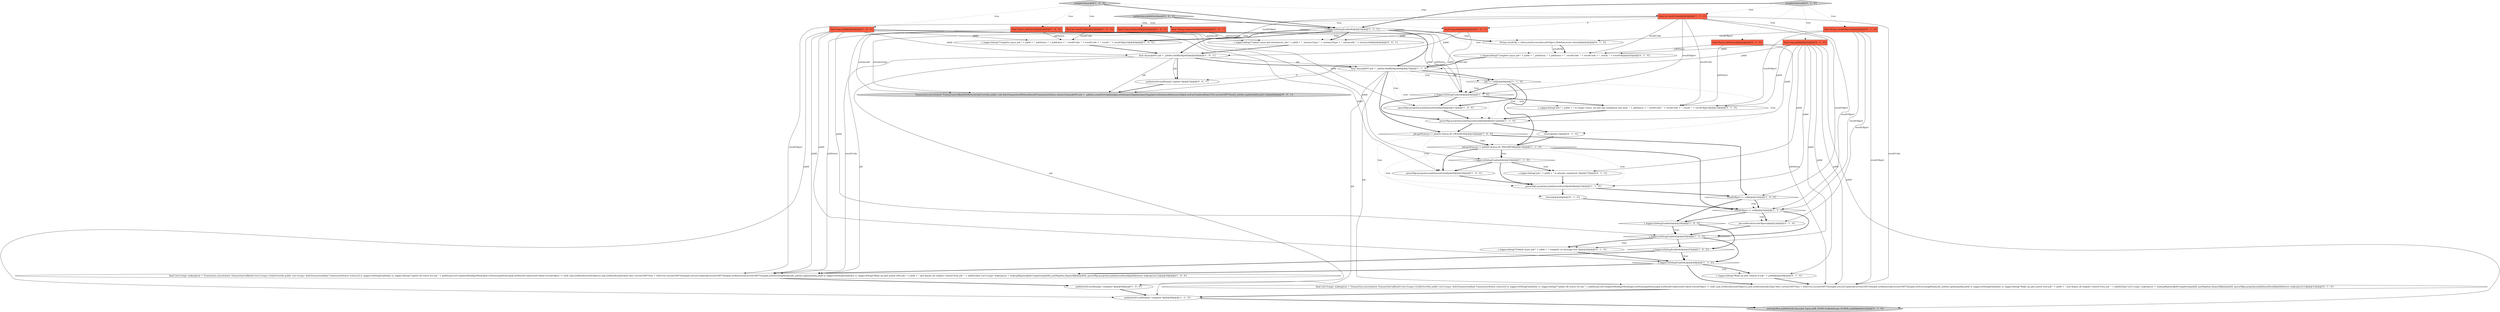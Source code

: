 digraph {
8 [style = filled, label = "s_logger.isDebugEnabled()@@@9@@@['1', '1', '0']", fillcolor = white, shape = diamond image = "AAA0AAABBB1BBB"];
15 [style = filled, label = "_queueMgr.purgeAsyncJobQueueItemId(jobId)@@@18@@@['1', '0', '0']", fillcolor = white, shape = ellipse image = "AAA0AAABBB1BBB"];
2 [style = filled, label = "resultObject != null@@@21@@@['1', '0', '0']", fillcolor = white, shape = diamond image = "AAA0AAABBB1BBB"];
14 [style = filled, label = "final AsyncJobVO job = _jobDao.findById(jobId)@@@6@@@['1', '0', '1']", fillcolor = white, shape = ellipse image = "AAA0AAABBB1BBB"];
26 [style = filled, label = "publishOnEventBus(job,\"complete\")@@@60@@@['1', '1', '0']", fillcolor = white, shape = ellipse image = "AAA0AAABBB1BBB"];
34 [style = filled, label = "completeAsyncJob['0', '1', '0']", fillcolor = lightgray, shape = diamond image = "AAA0AAABBB2BBB"];
46 [style = filled, label = "Transaction.execute(new TransactionCallbackNoReturn(){@Override public void doInTransactionWithoutResult(TransactionStatus status){AsyncJobVO job = _jobDao.createForUpdate()job.setInstanceType(instanceType)job.setInstanceId(instanceId)job.setLastUpdated(DateUtil.currentGMTTime())_jobDao.update(jobId,job)}})@@@8@@@['0', '0', '1']", fillcolor = lightgray, shape = ellipse image = "AAA0AAABBB3BBB"];
27 [style = filled, label = "final String resultObject@@@2@@@['0', '1', '0']", fillcolor = tomato, shape = box image = "AAA0AAABBB2BBB"];
36 [style = filled, label = "s_logger.debug(\"job-\" + jobId + \" no longer exists, we just log completion info here. \" + jobStatus + \", resultCode: \" + resultCode + \", result: \" + resultObject)@@@10@@@['0', '1', '0']", fillcolor = white, shape = ellipse image = "AAA0AAABBB2BBB"];
28 [style = filled, label = "s_logger.debug(\"Complete async job-\" + jobId + \", jobStatus: \" + jobStatus + \", resultCode: \" + resultCode + \", result: \" + resultObj)@@@5@@@['0', '1', '0']", fillcolor = white, shape = ellipse image = "AAA1AAABBB2BBB"];
13 [style = filled, label = "final AsyncJobVO job = _jobDao.findById(jobId)@@@7@@@['1', '1', '0']", fillcolor = white, shape = ellipse image = "AAA0AAABBB1BBB"];
38 [style = filled, label = "_messageBus.publish(null,AsyncJob.Topics.JOB_STATE,PublishScope.GLOBAL,jobId)@@@61@@@['0', '1', '0']", fillcolor = lightgray, shape = ellipse image = "AAA0AAABBB2BBB"];
29 [style = filled, label = "job.setResult(resultObject)@@@23@@@['0', '1', '0']", fillcolor = white, shape = ellipse image = "AAA0AAABBB2BBB"];
42 [style = filled, label = "final Long instanceId@@@2@@@['0', '0', '1']", fillcolor = tomato, shape = box image = "AAA0AAABBB3BBB"];
39 [style = filled, label = "return@@@13@@@['0', '1', '0']", fillcolor = white, shape = ellipse image = "AAA0AAABBB2BBB"];
9 [style = filled, label = "job.getStatus() != JobInfo.Status.IN_PROGRESS@@@14@@@['1', '0', '0']", fillcolor = white, shape = diamond image = "AAA0AAABBB1BBB"];
10 [style = filled, label = "s_logger.isDebugEnabled()@@@16@@@['1', '1', '0']", fillcolor = white, shape = diamond image = "AAA0AAABBB1BBB"];
25 [style = filled, label = "final int resultCode@@@2@@@['1', '1', '0']", fillcolor = tomato, shape = box image = "AAA0AAABBB1BBB"];
5 [style = filled, label = "s_logger.isDebugEnabled()@@@27@@@['1', '0', '0']", fillcolor = white, shape = diamond image = "AAA0AAABBB1BBB"];
12 [style = filled, label = "completeAsyncJob['1', '0', '0']", fillcolor = lightgray, shape = diamond image = "AAA0AAABBB1BBB"];
0 [style = filled, label = "s_logger.debug(\"Complete async job-\" + jobId + \", jobStatus: \" + jobStatus + \", resultCode: \" + resultCode + \", result: \" + resultObject)@@@4@@@['1', '0', '0']", fillcolor = white, shape = ellipse image = "AAA0AAABBB1BBB"];
6 [style = filled, label = "final Status jobStatus@@@2@@@['1', '0', '0']", fillcolor = tomato, shape = box image = "AAA0AAABBB1BBB"];
47 [style = filled, label = "updateAsyncJobAttachment['0', '0', '1']", fillcolor = lightgray, shape = diamond image = "AAA0AAABBB3BBB"];
11 [style = filled, label = "s_logger.isDebugEnabled()@@@24@@@['1', '0', '0']", fillcolor = white, shape = diamond image = "AAA0AAABBB1BBB"];
20 [style = filled, label = "_queueMgr.purgeAsyncJobQueueItemId(jobId)@@@12@@@['1', '1', '0']", fillcolor = white, shape = ellipse image = "AAA0AAABBB1BBB"];
32 [style = filled, label = "final Status jobStatus@@@2@@@['0', '1', '0']", fillcolor = tomato, shape = box image = "AAA0AAABBB2BBB"];
4 [style = filled, label = "final long jobId@@@2@@@['1', '0', '0']", fillcolor = tomato, shape = box image = "AAA0AAABBB1BBB"];
16 [style = filled, label = "_queueMgr.purgeAsyncJobQueueItemId(jobId)@@@19@@@['1', '1', '0']", fillcolor = white, shape = ellipse image = "AAA0AAABBB1BBB"];
3 [style = filled, label = "publishOnEventBus(job,\"complete\")@@@59@@@['1', '0', '0']", fillcolor = white, shape = ellipse image = "AAA0AAABBB1BBB"];
48 [style = filled, label = "final long jobId@@@2@@@['0', '0', '1']", fillcolor = tomato, shape = box image = "AAA0AAABBB3BBB"];
23 [style = filled, label = "job.getStatus() != JobInfo.Status.IN_PROGRESS@@@15@@@['1', '1', '0']", fillcolor = white, shape = diamond image = "AAA0AAABBB1BBB"];
45 [style = filled, label = "final String instanceType@@@2@@@['0', '0', '1']", fillcolor = tomato, shape = box image = "AAA0AAABBB3BBB"];
30 [style = filled, label = "s_logger.debug(\"Publish async job-\" + jobId + \" complete on message bus\")@@@26@@@['0', '1', '0']", fillcolor = white, shape = ellipse image = "AAA0AAABBB2BBB"];
22 [style = filled, label = "job == null@@@8@@@['1', '1', '0']", fillcolor = white, shape = diamond image = "AAA0AAABBB1BBB"];
19 [style = filled, label = "s_logger.isDebugEnabled()@@@3@@@['1', '1', '1']", fillcolor = white, shape = diamond image = "AAA0AAABBB1BBB"];
40 [style = filled, label = "return@@@20@@@['0', '1', '0']", fillcolor = white, shape = ellipse image = "AAA0AAABBB2BBB"];
43 [style = filled, label = "s_logger.debug(\"Update async-job attachment, job-\" + jobId + \", instanceType: \" + instanceType + \", instanceId: \" + instanceId)@@@4@@@['0', '0', '1']", fillcolor = white, shape = ellipse image = "AAA0AAABBB3BBB"];
37 [style = filled, label = "s_logger.debug(\"job-\" + jobId + \" is already completed.\")@@@17@@@['0', '1', '0']", fillcolor = white, shape = ellipse image = "AAA0AAABBB2BBB"];
18 [style = filled, label = "_queueMgr.purgeAsyncJobQueueItemId(jobId)@@@11@@@['1', '0', '0']", fillcolor = white, shape = ellipse image = "AAA0AAABBB1BBB"];
31 [style = filled, label = "s_logger.debug(\"Wake up jobs related to job-\" + jobId)@@@29@@@['0', '1', '0']", fillcolor = white, shape = ellipse image = "AAA0AAABBB2BBB"];
35 [style = filled, label = "final List<Long> wakeupList = Transaction.execute(new TransactionCallback<List<Long>>(){@Override public List<Long> doInTransaction(final TransactionStatus status){if (s_logger.isDebugEnabled()) {s_logger.debug(\"Update db status for job-\" + jobId)}job.setCompleteMsid(getMsid())job.setStatus(jobStatus)job.setResultCode(resultCode)if (resultObject != null) {job.setResult(resultObject)}{job.setResult(null)}final Date currentGMTTime = DateUtil.currentGMTTime()job.setLastUpdated(currentGMTTime)job.setRemoved(currentGMTTime)job.setExecutingMsid(null)_jobDao.update(jobId,job)if (s_logger.isDebugEnabled()) {s_logger.debug(\"Wake up jobs joined with job-\" + jobId + \" and disjoin all subjobs created from job- \" + jobId)}final List<Long> wakeupList = wakeupByJoinedJobCompletion(jobId)_joinMapDao.disjoinAllJobs(jobId)_queueMgr.purgeAsyncJobQueueItemId(jobId)return wakeupList}})@@@31@@@['0', '1', '0']", fillcolor = white, shape = ellipse image = "AAA0AAABBB2BBB"];
24 [style = filled, label = "s_logger.isDebugEnabled()@@@25@@@['1', '1', '0']", fillcolor = white, shape = diamond image = "AAA0AAABBB1BBB"];
7 [style = filled, label = "final List<Long> wakeupList = Transaction.execute(new TransactionCallback<List<Long>>(){@Override public List<Long> doInTransaction(final TransactionStatus status){if (s_logger.isDebugEnabled()) {s_logger.debug(\"Update db status for job-\" + jobId)}job.setCompleteMsid(getMsid())job.setStatus(jobStatus)job.setResultCode(resultCode)if (resultObject != null) {job.setResult(resultObject)}{job.setResult(null)}final Date currentGMTTime = DateUtil.currentGMTTime()job.setLastUpdated(currentGMTTime)job.setRemoved(currentGMTTime)job.setExecutingMsid(null)_jobDao.update(jobId,job)if (s_logger.isDebugEnabled()) {s_logger.debug(\"Wake up jobs joined with job-\" + jobId + \" and disjoin all subjobs created from job- \" + jobId)}final List<Long> wakeupList = wakeupByJoinedJobCompletion(jobId)_joinMapDao.disjoinAllJobs(jobId)_queueMgr.purgeAsyncJobQueueItemId(jobId)return wakeupList}})@@@30@@@['1', '0', '0']", fillcolor = white, shape = ellipse image = "AAA0AAABBB1BBB"];
17 [style = filled, label = "resultObject != null@@@22@@@['1', '1', '0']", fillcolor = white, shape = diamond image = "AAA0AAABBB1BBB"];
21 [style = filled, label = "final int resultCode@@@2@@@['1', '0', '0']", fillcolor = tomato, shape = box image = "AAA0AAABBB1BBB"];
41 [style = filled, label = "String resultObj = obfuscatePassword(resultObject,HidePassword.value())@@@4@@@['0', '1', '0']", fillcolor = white, shape = ellipse image = "AAA0AAABBB2BBB"];
1 [style = filled, label = "s_logger.isDebugEnabled()@@@28@@@['1', '1', '0']", fillcolor = white, shape = diamond image = "AAA0AAABBB1BBB"];
33 [style = filled, label = "final long jobId@@@2@@@['0', '1', '0']", fillcolor = tomato, shape = box image = "AAA0AAABBB2BBB"];
44 [style = filled, label = "publishOnEventBus(job,\"update\")@@@7@@@['0', '0', '1']", fillcolor = white, shape = ellipse image = "AAA0AAABBB3BBB"];
12->25 [style = dotted, label="true"];
4->24 [style = solid, label="jobId"];
27->29 [style = solid, label="resultObject"];
19->0 [style = dotted, label="true"];
28->13 [style = bold, label=""];
26->38 [style = bold, label=""];
22->39 [style = dotted, label="true"];
18->20 [style = bold, label=""];
47->48 [style = dotted, label="true"];
23->10 [style = bold, label=""];
33->30 [style = solid, label="jobId"];
36->20 [style = bold, label=""];
5->1 [style = bold, label=""];
25->17 [style = solid, label="resultObject"];
22->20 [style = dotted, label="true"];
19->0 [style = bold, label=""];
25->35 [style = solid, label="resultCode"];
14->7 [style = solid, label="job"];
45->46 [style = solid, label="instanceType"];
2->17 [style = bold, label=""];
19->43 [style = bold, label=""];
43->14 [style = bold, label=""];
14->3 [style = solid, label="job"];
42->43 [style = solid, label="instanceId"];
6->7 [style = solid, label="jobStatus"];
15->16 [style = bold, label=""];
13->22 [style = dotted, label="true"];
10->15 [style = bold, label=""];
21->0 [style = solid, label="resultCode"];
8->36 [style = dotted, label="true"];
13->9 [style = bold, label=""];
24->5 [style = bold, label=""];
35->26 [style = bold, label=""];
25->36 [style = solid, label="resultCode"];
8->20 [style = bold, label=""];
37->16 [style = bold, label=""];
27->36 [style = solid, label="resultObject"];
16->40 [style = bold, label=""];
19->43 [style = dotted, label="true"];
10->37 [style = bold, label=""];
34->25 [style = dotted, label="true"];
11->24 [style = dotted, label="true"];
6->0 [style = solid, label="jobStatus"];
14->46 [style = solid, label="job"];
44->46 [style = bold, label=""];
21->8 [style = solid, label="resultCode"];
33->20 [style = solid, label="jobId"];
33->16 [style = solid, label="jobId"];
13->35 [style = solid, label="job"];
14->13 [style = bold, label=""];
32->35 [style = solid, label="jobStatus"];
27->41 [style = solid, label="resultObject"];
45->43 [style = solid, label="instanceType"];
16->2 [style = bold, label=""];
8->18 [style = bold, label=""];
4->15 [style = solid, label="jobId"];
13->22 [style = solid, label="job"];
20->39 [style = bold, label=""];
12->4 [style = dotted, label="true"];
4->26 [style = solid, label="jobId"];
27->17 [style = solid, label="resultObject"];
12->21 [style = dotted, label="true"];
17->24 [style = bold, label=""];
12->19 [style = bold, label=""];
17->11 [style = bold, label=""];
33->28 [style = solid, label="jobId"];
19->14 [style = bold, label=""];
12->6 [style = dotted, label="true"];
0->14 [style = bold, label=""];
24->30 [style = dotted, label="true"];
25->0 [style = solid, label="resultObject"];
17->29 [style = dotted, label="true"];
5->7 [style = bold, label=""];
4->18 [style = solid, label="jobId"];
9->23 [style = dotted, label="true"];
10->16 [style = bold, label=""];
4->10 [style = solid, label="jobId"];
23->15 [style = bold, label=""];
8->36 [style = bold, label=""];
1->31 [style = bold, label=""];
13->26 [style = solid, label="job"];
33->35 [style = solid, label="jobId"];
4->1 [style = solid, label="jobId"];
32->28 [style = solid, label="jobStatus"];
25->8 [style = solid, label="resultObject"];
23->10 [style = dotted, label="true"];
47->19 [style = bold, label=""];
33->36 [style = solid, label="jobId"];
4->14 [style = solid, label="jobId"];
41->28 [style = solid, label="resultObj"];
4->0 [style = solid, label="jobId"];
11->24 [style = bold, label=""];
19->13 [style = bold, label=""];
32->36 [style = solid, label="jobStatus"];
24->1 [style = bold, label=""];
7->3 [style = bold, label=""];
33->13 [style = solid, label="jobId"];
13->18 [style = dotted, label="true"];
14->13 [style = solid, label="job"];
13->44 [style = dashed, label="0"];
22->18 [style = bold, label=""];
9->16 [style = dotted, label="true"];
4->8 [style = solid, label="jobId"];
47->45 [style = dotted, label="true"];
19->41 [style = dotted, label="true"];
40->17 [style = bold, label=""];
20->9 [style = bold, label=""];
34->33 [style = dotted, label="true"];
30->1 [style = bold, label=""];
1->7 [style = bold, label=""];
25->7 [style = solid, label="resultObject"];
47->42 [style = dotted, label="true"];
23->17 [style = bold, label=""];
48->46 [style = solid, label="jobId"];
23->16 [style = dotted, label="true"];
17->29 [style = bold, label=""];
11->5 [style = bold, label=""];
25->28 [style = solid, label="resultCode"];
23->40 [style = dotted, label="true"];
2->17 [style = dotted, label="true"];
4->7 [style = solid, label="jobId"];
48->43 [style = solid, label="jobId"];
22->8 [style = bold, label=""];
10->37 [style = dotted, label="true"];
3->26 [style = bold, label=""];
48->14 [style = solid, label="jobId"];
2->11 [style = bold, label=""];
13->22 [style = bold, label=""];
33->38 [style = solid, label="jobId"];
9->2 [style = bold, label=""];
22->8 [style = dotted, label="true"];
27->35 [style = solid, label="resultObject"];
25->48 [style = dashed, label="0"];
42->46 [style = solid, label="instanceId"];
24->30 [style = bold, label=""];
6->8 [style = solid, label="jobStatus"];
34->27 [style = dotted, label="true"];
14->44 [style = bold, label=""];
33->31 [style = solid, label="jobId"];
31->35 [style = bold, label=""];
34->32 [style = dotted, label="true"];
1->35 [style = bold, label=""];
13->20 [style = dotted, label="true"];
33->37 [style = solid, label="jobId"];
14->44 [style = solid, label="job"];
19->41 [style = bold, label=""];
9->23 [style = bold, label=""];
9->15 [style = dotted, label="true"];
5->1 [style = dotted, label="true"];
22->23 [style = bold, label=""];
29->24 [style = bold, label=""];
1->31 [style = dotted, label="true"];
39->23 [style = bold, label=""];
34->19 [style = bold, label=""];
21->7 [style = solid, label="resultCode"];
41->28 [style = bold, label=""];
19->28 [style = dotted, label="true"];
25->2 [style = solid, label="resultObject"];
}
